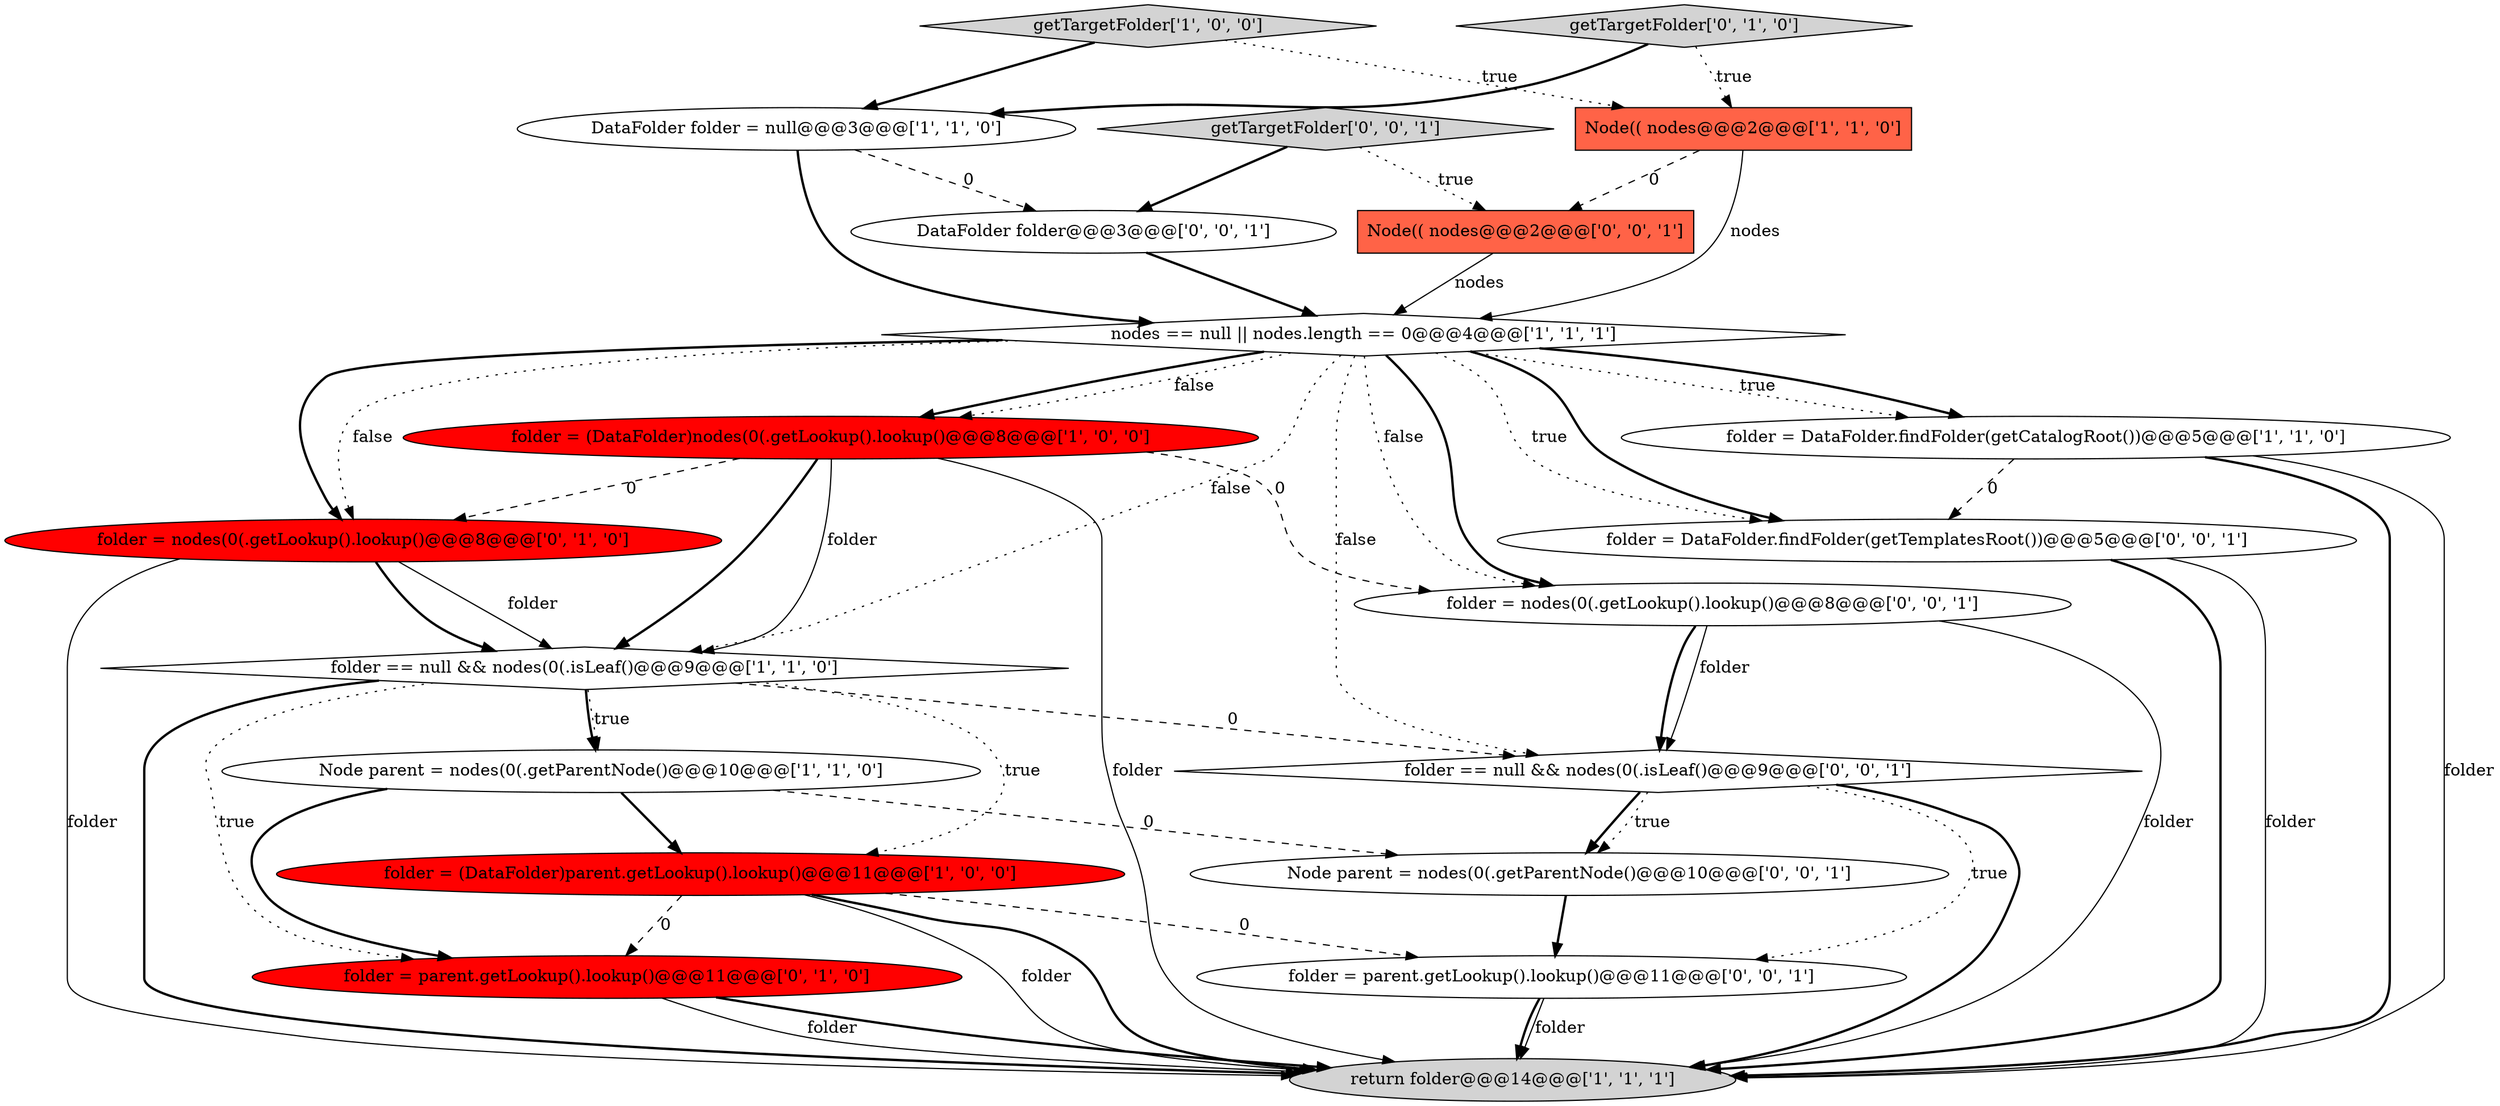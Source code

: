 digraph {
4 [style = filled, label = "nodes == null || nodes.length == 0@@@4@@@['1', '1', '1']", fillcolor = white, shape = diamond image = "AAA0AAABBB1BBB"];
19 [style = filled, label = "folder == null && nodes(0(.isLeaf()@@@9@@@['0', '0', '1']", fillcolor = white, shape = diamond image = "AAA0AAABBB3BBB"];
10 [style = filled, label = "folder = nodes(0(.getLookup().lookup()@@@8@@@['0', '1', '0']", fillcolor = red, shape = ellipse image = "AAA1AAABBB2BBB"];
17 [style = filled, label = "Node(( nodes@@@2@@@['0', '0', '1']", fillcolor = tomato, shape = box image = "AAA0AAABBB3BBB"];
15 [style = filled, label = "folder = DataFolder.findFolder(getTemplatesRoot())@@@5@@@['0', '0', '1']", fillcolor = white, shape = ellipse image = "AAA0AAABBB3BBB"];
2 [style = filled, label = "folder = (DataFolder)nodes(0(.getLookup().lookup()@@@8@@@['1', '0', '0']", fillcolor = red, shape = ellipse image = "AAA1AAABBB1BBB"];
3 [style = filled, label = "Node(( nodes@@@2@@@['1', '1', '0']", fillcolor = tomato, shape = box image = "AAA0AAABBB1BBB"];
0 [style = filled, label = "folder = (DataFolder)parent.getLookup().lookup()@@@11@@@['1', '0', '0']", fillcolor = red, shape = ellipse image = "AAA1AAABBB1BBB"];
7 [style = filled, label = "folder == null && nodes(0(.isLeaf()@@@9@@@['1', '1', '0']", fillcolor = white, shape = diamond image = "AAA0AAABBB1BBB"];
8 [style = filled, label = "folder = DataFolder.findFolder(getCatalogRoot())@@@5@@@['1', '1', '0']", fillcolor = white, shape = ellipse image = "AAA0AAABBB1BBB"];
13 [style = filled, label = "folder = nodes(0(.getLookup().lookup()@@@8@@@['0', '0', '1']", fillcolor = white, shape = ellipse image = "AAA0AAABBB3BBB"];
1 [style = filled, label = "return folder@@@14@@@['1', '1', '1']", fillcolor = lightgray, shape = ellipse image = "AAA0AAABBB1BBB"];
5 [style = filled, label = "getTargetFolder['1', '0', '0']", fillcolor = lightgray, shape = diamond image = "AAA0AAABBB1BBB"];
9 [style = filled, label = "Node parent = nodes(0(.getParentNode()@@@10@@@['1', '1', '0']", fillcolor = white, shape = ellipse image = "AAA0AAABBB1BBB"];
6 [style = filled, label = "DataFolder folder = null@@@3@@@['1', '1', '0']", fillcolor = white, shape = ellipse image = "AAA0AAABBB1BBB"];
12 [style = filled, label = "getTargetFolder['0', '1', '0']", fillcolor = lightgray, shape = diamond image = "AAA0AAABBB2BBB"];
16 [style = filled, label = "Node parent = nodes(0(.getParentNode()@@@10@@@['0', '0', '1']", fillcolor = white, shape = ellipse image = "AAA0AAABBB3BBB"];
20 [style = filled, label = "folder = parent.getLookup().lookup()@@@11@@@['0', '0', '1']", fillcolor = white, shape = ellipse image = "AAA0AAABBB3BBB"];
18 [style = filled, label = "getTargetFolder['0', '0', '1']", fillcolor = lightgray, shape = diamond image = "AAA0AAABBB3BBB"];
14 [style = filled, label = "DataFolder folder@@@3@@@['0', '0', '1']", fillcolor = white, shape = ellipse image = "AAA0AAABBB3BBB"];
11 [style = filled, label = "folder = parent.getLookup().lookup()@@@11@@@['0', '1', '0']", fillcolor = red, shape = ellipse image = "AAA1AAABBB2BBB"];
4->10 [style = bold, label=""];
12->3 [style = dotted, label="true"];
10->7 [style = solid, label="folder"];
9->16 [style = dashed, label="0"];
7->1 [style = bold, label=""];
3->17 [style = dashed, label="0"];
9->0 [style = bold, label=""];
9->11 [style = bold, label=""];
4->7 [style = dotted, label="false"];
20->1 [style = solid, label="folder"];
11->1 [style = bold, label=""];
19->20 [style = dotted, label="true"];
4->19 [style = dotted, label="false"];
8->15 [style = dashed, label="0"];
4->13 [style = bold, label=""];
4->15 [style = bold, label=""];
13->19 [style = solid, label="folder"];
4->8 [style = dotted, label="true"];
0->11 [style = dashed, label="0"];
15->1 [style = solid, label="folder"];
17->4 [style = solid, label="nodes"];
4->2 [style = bold, label=""];
4->15 [style = dotted, label="true"];
20->1 [style = bold, label=""];
7->9 [style = dotted, label="true"];
5->3 [style = dotted, label="true"];
7->0 [style = dotted, label="true"];
6->14 [style = dashed, label="0"];
12->6 [style = bold, label=""];
4->13 [style = dotted, label="false"];
10->7 [style = bold, label=""];
0->1 [style = solid, label="folder"];
0->20 [style = dashed, label="0"];
10->1 [style = solid, label="folder"];
2->10 [style = dashed, label="0"];
19->16 [style = bold, label=""];
7->9 [style = bold, label=""];
8->1 [style = bold, label=""];
11->1 [style = solid, label="folder"];
6->4 [style = bold, label=""];
19->1 [style = bold, label=""];
3->4 [style = solid, label="nodes"];
13->19 [style = bold, label=""];
4->2 [style = dotted, label="false"];
13->1 [style = solid, label="folder"];
5->6 [style = bold, label=""];
7->11 [style = dotted, label="true"];
7->19 [style = dashed, label="0"];
2->13 [style = dashed, label="0"];
0->1 [style = bold, label=""];
19->16 [style = dotted, label="true"];
4->8 [style = bold, label=""];
8->1 [style = solid, label="folder"];
2->7 [style = solid, label="folder"];
18->17 [style = dotted, label="true"];
2->7 [style = bold, label=""];
4->10 [style = dotted, label="false"];
16->20 [style = bold, label=""];
2->1 [style = solid, label="folder"];
18->14 [style = bold, label=""];
14->4 [style = bold, label=""];
15->1 [style = bold, label=""];
}
